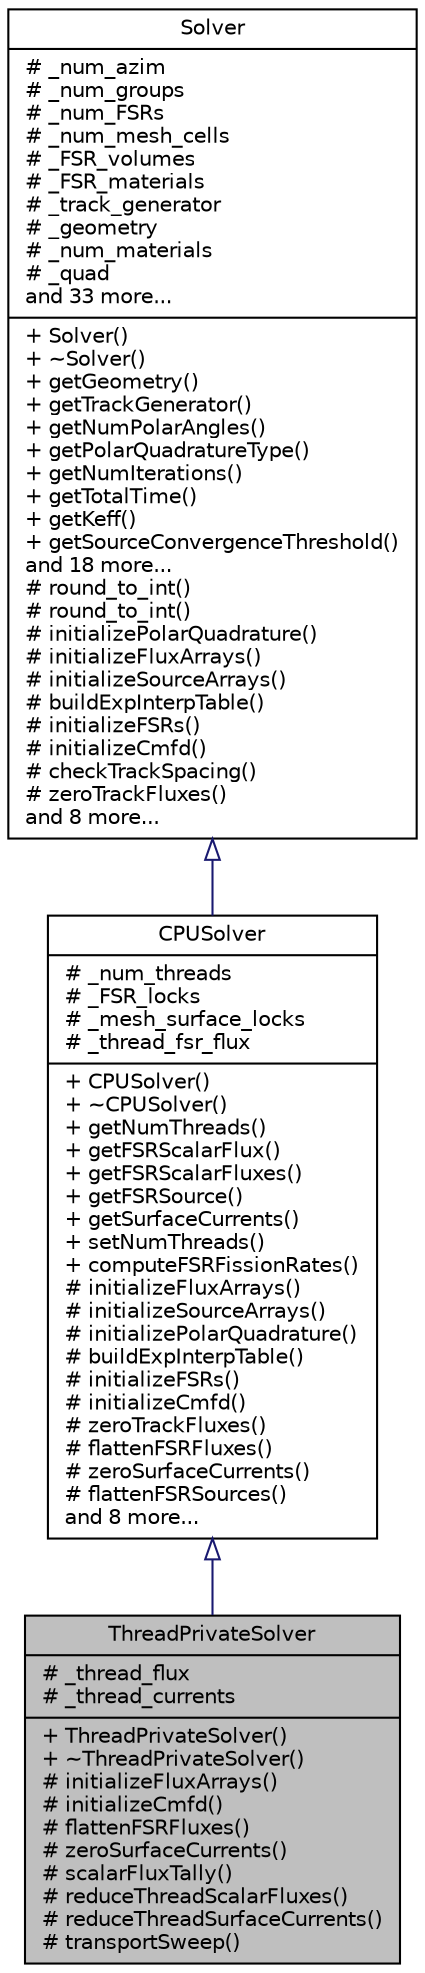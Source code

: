 digraph "ThreadPrivateSolver"
{
  edge [fontname="Helvetica",fontsize="10",labelfontname="Helvetica",labelfontsize="10"];
  node [fontname="Helvetica",fontsize="10",shape=record];
  Node1 [label="{ThreadPrivateSolver\n|# _thread_flux\l# _thread_currents\l|+ ThreadPrivateSolver()\l+ ~ThreadPrivateSolver()\l# initializeFluxArrays()\l# initializeCmfd()\l# flattenFSRFluxes()\l# zeroSurfaceCurrents()\l# scalarFluxTally()\l# reduceThreadScalarFluxes()\l# reduceThreadSurfaceCurrents()\l# transportSweep()\l}",height=0.2,width=0.4,color="black", fillcolor="grey75", style="filled" fontcolor="black"];
  Node2 -> Node1 [dir="back",color="midnightblue",fontsize="10",style="solid",arrowtail="onormal",fontname="Helvetica"];
  Node2 [label="{CPUSolver\n|# _num_threads\l# _FSR_locks\l# _mesh_surface_locks\l# _thread_fsr_flux\l|+ CPUSolver()\l+ ~CPUSolver()\l+ getNumThreads()\l+ getFSRScalarFlux()\l+ getFSRScalarFluxes()\l+ getFSRSource()\l+ getSurfaceCurrents()\l+ setNumThreads()\l+ computeFSRFissionRates()\l# initializeFluxArrays()\l# initializeSourceArrays()\l# initializePolarQuadrature()\l# buildExpInterpTable()\l# initializeFSRs()\l# initializeCmfd()\l# zeroTrackFluxes()\l# flattenFSRFluxes()\l# zeroSurfaceCurrents()\l# flattenFSRSources()\land 8 more...\l}",height=0.2,width=0.4,color="black", fillcolor="white", style="filled",URL="$classCPUSolver.html",tooltip="This a subclass of the Solver class for multi-core CPUs using OpenMP multi-threading."];
  Node3 -> Node2 [dir="back",color="midnightblue",fontsize="10",style="solid",arrowtail="onormal",fontname="Helvetica"];
  Node3 [label="{Solver\n|# _num_azim\l# _num_groups\l# _num_FSRs\l# _num_mesh_cells\l# _FSR_volumes\l# _FSR_materials\l# _track_generator\l# _geometry\l# _num_materials\l# _quad\land 33 more...\l|+ Solver()\l+ ~Solver()\l+ getGeometry()\l+ getTrackGenerator()\l+ getNumPolarAngles()\l+ getPolarQuadratureType()\l+ getNumIterations()\l+ getTotalTime()\l+ getKeff()\l+ getSourceConvergenceThreshold()\land 18 more...\l# round_to_int()\l# round_to_int()\l# initializePolarQuadrature()\l# initializeFluxArrays()\l# initializeSourceArrays()\l# buildExpInterpTable()\l# initializeFSRs()\l# initializeCmfd()\l# checkTrackSpacing()\l# zeroTrackFluxes()\land 8 more...\l}",height=0.2,width=0.4,color="black", fillcolor="white", style="filled",URL="$classSolver.html",tooltip="This is an abstract base class which different Solver subclasses implement for different architecture..."];
}
